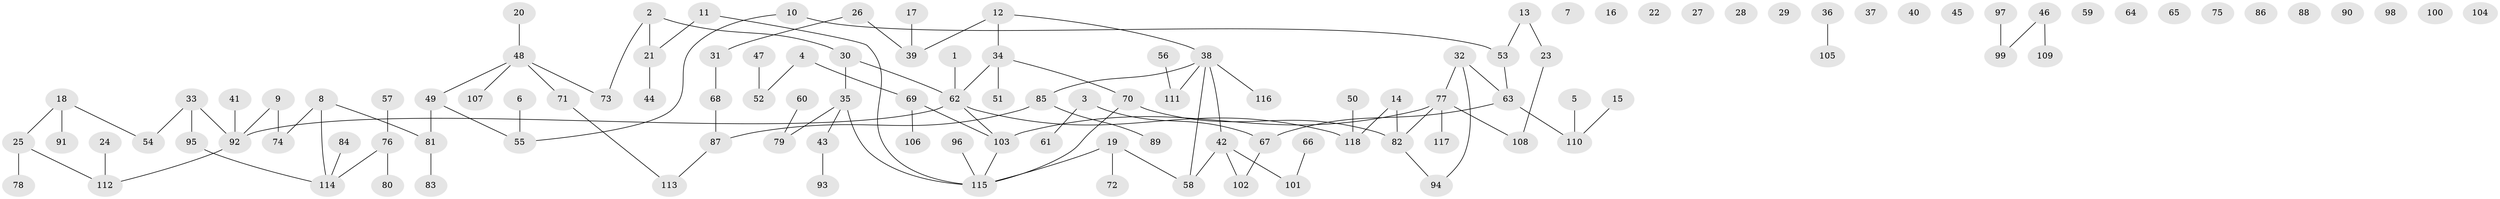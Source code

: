 // Generated by graph-tools (version 1.1) at 2025/40/03/09/25 04:40:42]
// undirected, 118 vertices, 112 edges
graph export_dot {
graph [start="1"]
  node [color=gray90,style=filled];
  1;
  2;
  3;
  4;
  5;
  6;
  7;
  8;
  9;
  10;
  11;
  12;
  13;
  14;
  15;
  16;
  17;
  18;
  19;
  20;
  21;
  22;
  23;
  24;
  25;
  26;
  27;
  28;
  29;
  30;
  31;
  32;
  33;
  34;
  35;
  36;
  37;
  38;
  39;
  40;
  41;
  42;
  43;
  44;
  45;
  46;
  47;
  48;
  49;
  50;
  51;
  52;
  53;
  54;
  55;
  56;
  57;
  58;
  59;
  60;
  61;
  62;
  63;
  64;
  65;
  66;
  67;
  68;
  69;
  70;
  71;
  72;
  73;
  74;
  75;
  76;
  77;
  78;
  79;
  80;
  81;
  82;
  83;
  84;
  85;
  86;
  87;
  88;
  89;
  90;
  91;
  92;
  93;
  94;
  95;
  96;
  97;
  98;
  99;
  100;
  101;
  102;
  103;
  104;
  105;
  106;
  107;
  108;
  109;
  110;
  111;
  112;
  113;
  114;
  115;
  116;
  117;
  118;
  1 -- 62;
  2 -- 21;
  2 -- 30;
  2 -- 73;
  3 -- 61;
  3 -- 67;
  4 -- 52;
  4 -- 69;
  5 -- 110;
  6 -- 55;
  8 -- 74;
  8 -- 81;
  8 -- 114;
  9 -- 74;
  9 -- 92;
  10 -- 53;
  10 -- 55;
  11 -- 21;
  11 -- 115;
  12 -- 34;
  12 -- 38;
  12 -- 39;
  13 -- 23;
  13 -- 53;
  14 -- 82;
  14 -- 118;
  15 -- 110;
  17 -- 39;
  18 -- 25;
  18 -- 54;
  18 -- 91;
  19 -- 58;
  19 -- 72;
  19 -- 115;
  20 -- 48;
  21 -- 44;
  23 -- 108;
  24 -- 112;
  25 -- 78;
  25 -- 112;
  26 -- 31;
  26 -- 39;
  30 -- 35;
  30 -- 62;
  31 -- 68;
  32 -- 63;
  32 -- 77;
  32 -- 94;
  33 -- 54;
  33 -- 92;
  33 -- 95;
  34 -- 51;
  34 -- 62;
  34 -- 70;
  35 -- 43;
  35 -- 79;
  35 -- 115;
  36 -- 105;
  38 -- 42;
  38 -- 58;
  38 -- 85;
  38 -- 111;
  38 -- 116;
  41 -- 92;
  42 -- 58;
  42 -- 101;
  42 -- 102;
  43 -- 93;
  46 -- 99;
  46 -- 109;
  47 -- 52;
  48 -- 49;
  48 -- 71;
  48 -- 73;
  48 -- 107;
  49 -- 55;
  49 -- 81;
  50 -- 118;
  53 -- 63;
  56 -- 111;
  57 -- 76;
  60 -- 79;
  62 -- 92;
  62 -- 103;
  62 -- 118;
  63 -- 67;
  63 -- 110;
  66 -- 101;
  67 -- 102;
  68 -- 87;
  69 -- 103;
  69 -- 106;
  70 -- 82;
  70 -- 115;
  71 -- 113;
  76 -- 80;
  76 -- 114;
  77 -- 82;
  77 -- 103;
  77 -- 108;
  77 -- 117;
  81 -- 83;
  82 -- 94;
  84 -- 114;
  85 -- 87;
  85 -- 89;
  87 -- 113;
  92 -- 112;
  95 -- 114;
  96 -- 115;
  97 -- 99;
  103 -- 115;
}
